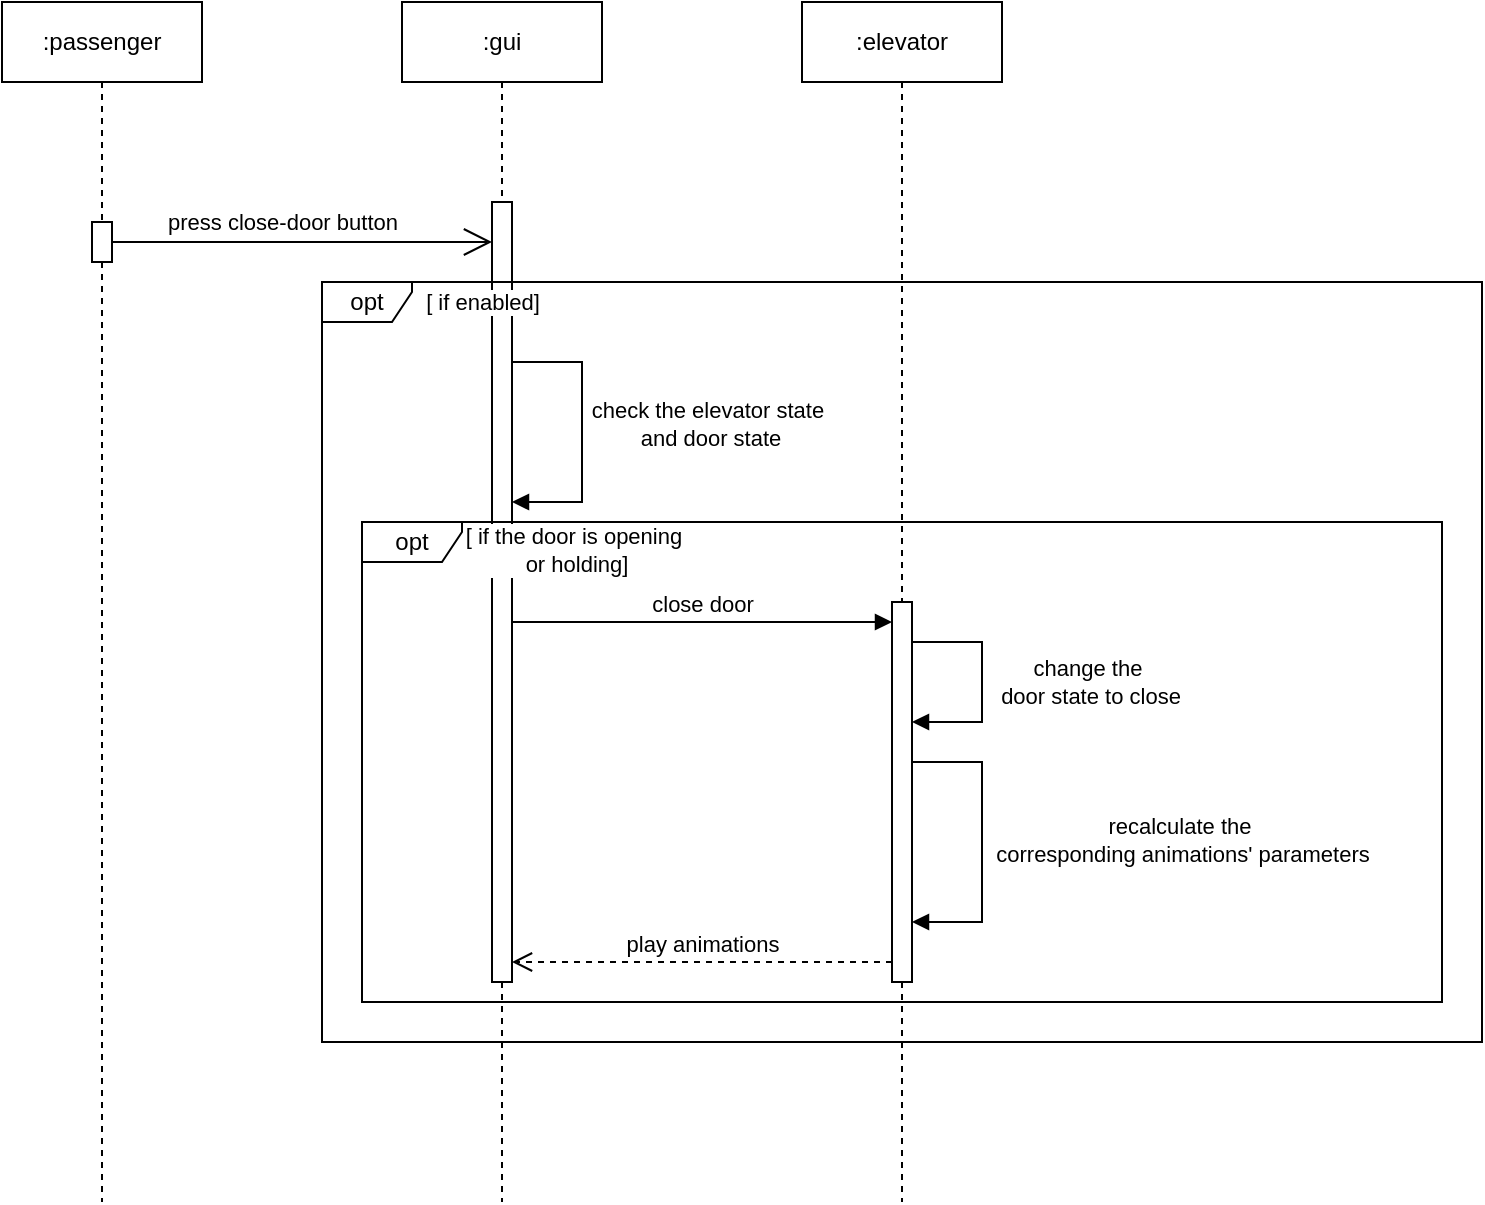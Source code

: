 <mxfile version="24.2.5" type="device">
  <diagram name="Page-1" id="2YBvvXClWsGukQMizWep">
    <mxGraphModel dx="951" dy="560" grid="1" gridSize="10" guides="1" tooltips="1" connect="1" arrows="1" fold="1" page="1" pageScale="1" pageWidth="850" pageHeight="1100" math="0" shadow="0">
      <root>
        <mxCell id="0" />
        <mxCell id="1" parent="0" />
        <mxCell id="aM9ryv3xv72pqoxQDRHE-1" value=":passenger" style="shape=umlLifeline;perimeter=lifelinePerimeter;whiteSpace=wrap;html=1;container=0;dropTarget=0;collapsible=0;recursiveResize=0;outlineConnect=0;portConstraint=eastwest;newEdgeStyle={&quot;edgeStyle&quot;:&quot;elbowEdgeStyle&quot;,&quot;elbow&quot;:&quot;vertical&quot;,&quot;curved&quot;:0,&quot;rounded&quot;:0};" parent="1" vertex="1">
          <mxGeometry x="40" y="40" width="100" height="600" as="geometry" />
        </mxCell>
        <mxCell id="E3HLz6WKEP3IaX9j87WI-4" value="" style="html=1;points=[[0,0,0,0,5],[0,1,0,0,-5],[1,0,0,0,5],[1,1,0,0,-5]];perimeter=orthogonalPerimeter;outlineConnect=0;targetShapes=umlLifeline;portConstraint=eastwest;newEdgeStyle={&quot;curved&quot;:0,&quot;rounded&quot;:0};" parent="aM9ryv3xv72pqoxQDRHE-1" vertex="1">
          <mxGeometry x="45" y="110" width="10" height="20" as="geometry" />
        </mxCell>
        <mxCell id="aM9ryv3xv72pqoxQDRHE-5" value=":gui" style="shape=umlLifeline;perimeter=lifelinePerimeter;whiteSpace=wrap;html=1;container=0;dropTarget=0;collapsible=0;recursiveResize=0;outlineConnect=0;portConstraint=eastwest;newEdgeStyle={&quot;edgeStyle&quot;:&quot;elbowEdgeStyle&quot;,&quot;elbow&quot;:&quot;vertical&quot;,&quot;curved&quot;:0,&quot;rounded&quot;:0};" parent="1" vertex="1">
          <mxGeometry x="240" y="40" width="100" height="600" as="geometry" />
        </mxCell>
        <mxCell id="E3HLz6WKEP3IaX9j87WI-7" value="" style="html=1;points=[[0,0,0,0,5],[0,1,0,0,-5],[1,0,0,0,5],[1,1,0,0,-5]];perimeter=orthogonalPerimeter;outlineConnect=0;targetShapes=umlLifeline;portConstraint=eastwest;newEdgeStyle={&quot;curved&quot;:0,&quot;rounded&quot;:0};" parent="aM9ryv3xv72pqoxQDRHE-5" vertex="1">
          <mxGeometry x="45" y="100" width="10" height="390" as="geometry" />
        </mxCell>
        <mxCell id="E3HLz6WKEP3IaX9j87WI-9" value="" style="html=1;align=left;spacingLeft=2;endArrow=block;rounded=0;edgeStyle=orthogonalEdgeStyle;curved=0;rounded=0;" parent="aM9ryv3xv72pqoxQDRHE-5" edge="1">
          <mxGeometry relative="1" as="geometry">
            <mxPoint x="55.0" y="180" as="sourcePoint" />
            <Array as="points">
              <mxPoint x="90" y="180" />
              <mxPoint x="90" y="250" />
              <mxPoint x="55" y="250" />
            </Array>
            <mxPoint x="55" y="250" as="targetPoint" />
          </mxGeometry>
        </mxCell>
        <mxCell id="E3HLz6WKEP3IaX9j87WI-12" value="[ if enabled]" style="edgeLabel;html=1;align=center;verticalAlign=middle;resizable=0;points=[];" parent="E3HLz6WKEP3IaX9j87WI-9" vertex="1" connectable="0">
          <mxGeometry x="-0.131" y="-3" relative="1" as="geometry">
            <mxPoint x="-47" y="-56" as="offset" />
          </mxGeometry>
        </mxCell>
        <mxCell id="E3HLz6WKEP3IaX9j87WI-15" value="check the elevator state&amp;nbsp;&lt;div&gt;and door state&lt;/div&gt;" style="edgeLabel;html=1;align=center;verticalAlign=middle;resizable=0;points=[];" parent="E3HLz6WKEP3IaX9j87WI-9" vertex="1" connectable="0">
          <mxGeometry x="-0.056" relative="1" as="geometry">
            <mxPoint x="64" as="offset" />
          </mxGeometry>
        </mxCell>
        <mxCell id="E3HLz6WKEP3IaX9j87WI-1" value=":elevator" style="shape=umlLifeline;perimeter=lifelinePerimeter;whiteSpace=wrap;html=1;container=0;dropTarget=0;collapsible=0;recursiveResize=0;outlineConnect=0;portConstraint=eastwest;newEdgeStyle={&quot;edgeStyle&quot;:&quot;elbowEdgeStyle&quot;,&quot;elbow&quot;:&quot;vertical&quot;,&quot;curved&quot;:0,&quot;rounded&quot;:0};" parent="1" vertex="1">
          <mxGeometry x="440" y="40" width="100" height="600" as="geometry" />
        </mxCell>
        <mxCell id="E3HLz6WKEP3IaX9j87WI-2" value="" style="endArrow=open;endFill=1;endSize=12;html=1;rounded=0;" parent="1" source="E3HLz6WKEP3IaX9j87WI-4" target="E3HLz6WKEP3IaX9j87WI-7" edge="1">
          <mxGeometry width="160" relative="1" as="geometry">
            <mxPoint x="100" y="160" as="sourcePoint" />
            <mxPoint x="280" y="160" as="targetPoint" />
          </mxGeometry>
        </mxCell>
        <mxCell id="E3HLz6WKEP3IaX9j87WI-3" value="press close-door button" style="edgeLabel;html=1;align=center;verticalAlign=middle;resizable=0;points=[];" parent="E3HLz6WKEP3IaX9j87WI-2" vertex="1" connectable="0">
          <mxGeometry x="0.195" y="-3" relative="1" as="geometry">
            <mxPoint x="-29" y="-13" as="offset" />
          </mxGeometry>
        </mxCell>
        <mxCell id="E3HLz6WKEP3IaX9j87WI-10" value="opt" style="shape=umlFrame;whiteSpace=wrap;html=1;pointerEvents=0;width=45;height=20;" parent="1" vertex="1">
          <mxGeometry x="200" y="180" width="580" height="380" as="geometry" />
        </mxCell>
        <mxCell id="E3HLz6WKEP3IaX9j87WI-16" value="" style="html=1;points=[[0,0,0,0,5],[0,1,0,0,-5],[1,0,0,0,5],[1,1,0,0,-5]];perimeter=orthogonalPerimeter;outlineConnect=0;targetShapes=umlLifeline;portConstraint=eastwest;newEdgeStyle={&quot;curved&quot;:0,&quot;rounded&quot;:0};" parent="1" vertex="1">
          <mxGeometry x="485" y="340" width="10" height="190" as="geometry" />
        </mxCell>
        <mxCell id="E3HLz6WKEP3IaX9j87WI-20" value="" style="html=1;align=left;spacingLeft=2;endArrow=block;rounded=0;edgeStyle=orthogonalEdgeStyle;curved=0;rounded=0;" parent="1" edge="1">
          <mxGeometry relative="1" as="geometry">
            <mxPoint x="495" y="360" as="sourcePoint" />
            <Array as="points">
              <mxPoint x="495" y="360" />
              <mxPoint x="530" y="360" />
              <mxPoint x="530" y="400" />
              <mxPoint x="495" y="400" />
            </Array>
            <mxPoint x="495" y="400" as="targetPoint" />
          </mxGeometry>
        </mxCell>
        <mxCell id="E3HLz6WKEP3IaX9j87WI-22" value="&lt;div&gt;change the&amp;nbsp;&lt;/div&gt;&lt;div&gt;door state to close&lt;/div&gt;" style="edgeLabel;html=1;align=center;verticalAlign=middle;resizable=0;points=[];" parent="E3HLz6WKEP3IaX9j87WI-20" vertex="1" connectable="0">
          <mxGeometry x="-0.056" relative="1" as="geometry">
            <mxPoint x="54" y="3" as="offset" />
          </mxGeometry>
        </mxCell>
        <mxCell id="OrdkTKItzonMkT8mRh5r-1" value="opt" style="shape=umlFrame;whiteSpace=wrap;html=1;pointerEvents=0;width=50;height=20;" parent="1" vertex="1">
          <mxGeometry x="220" y="300" width="540" height="240" as="geometry" />
        </mxCell>
        <mxCell id="OrdkTKItzonMkT8mRh5r-3" value="close door" style="html=1;verticalAlign=bottom;endArrow=block;curved=0;rounded=0;" parent="1" edge="1">
          <mxGeometry width="80" relative="1" as="geometry">
            <mxPoint x="295" y="350" as="sourcePoint" />
            <mxPoint x="485" y="350" as="targetPoint" />
          </mxGeometry>
        </mxCell>
        <mxCell id="OrdkTKItzonMkT8mRh5r-4" value="[ if the door is opening&amp;nbsp;&lt;div&gt;or holding]&lt;/div&gt;" style="edgeLabel;html=1;align=center;verticalAlign=middle;resizable=0;points=[];" parent="1" vertex="1" connectable="0">
          <mxGeometry x="327" y="314.003" as="geometry" />
        </mxCell>
        <mxCell id="OrdkTKItzonMkT8mRh5r-5" value="" style="html=1;align=left;spacingLeft=2;endArrow=block;rounded=0;edgeStyle=orthogonalEdgeStyle;curved=0;rounded=0;" parent="1" edge="1">
          <mxGeometry relative="1" as="geometry">
            <mxPoint x="495" y="420" as="sourcePoint" />
            <Array as="points">
              <mxPoint x="530" y="420" />
              <mxPoint x="530" y="500" />
              <mxPoint x="495" y="500" />
            </Array>
            <mxPoint x="495" y="500" as="targetPoint" />
          </mxGeometry>
        </mxCell>
        <mxCell id="OrdkTKItzonMkT8mRh5r-7" value="&lt;div&gt;recalculate the&amp;nbsp;&lt;/div&gt;&lt;div&gt;corresponding animations&#39; parameters&lt;/div&gt;" style="edgeLabel;html=1;align=center;verticalAlign=middle;resizable=0;points=[];" parent="OrdkTKItzonMkT8mRh5r-5" vertex="1" connectable="0">
          <mxGeometry x="-0.056" relative="1" as="geometry">
            <mxPoint x="100" y="3" as="offset" />
          </mxGeometry>
        </mxCell>
        <mxCell id="OrdkTKItzonMkT8mRh5r-8" value="play animations" style="html=1;verticalAlign=bottom;endArrow=open;dashed=1;endSize=8;curved=0;rounded=0;" parent="1" edge="1">
          <mxGeometry relative="1" as="geometry">
            <mxPoint x="485" y="520" as="sourcePoint" />
            <mxPoint x="295" y="520" as="targetPoint" />
            <Array as="points" />
          </mxGeometry>
        </mxCell>
      </root>
    </mxGraphModel>
  </diagram>
</mxfile>

